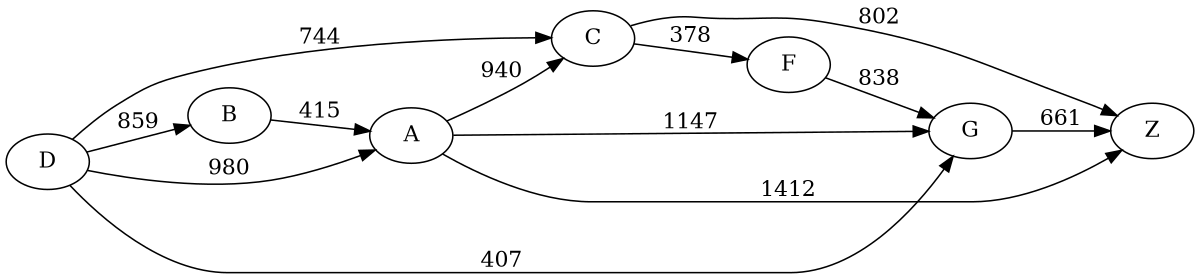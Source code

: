 digraph G {
	rankdir=LR size="8,5"
	D
	A
	D -> A [label=980]
	D
	G
	D -> G [label=407]
	D
	B
	D -> B [label=859]
	D
	C
	D -> C [label=744]
	A
	C
	A -> C [label=940]
	A
	Z
	A -> Z [label=1412]
	A
	G
	A -> G [label=1147]
	C
	Z
	C -> Z [label=802]
	C
	F
	C -> F [label=378]
	G
	Z
	G -> Z [label=661]
	B
	A
	B -> A [label=415]
	F
	G
	F -> G [label=838]
}
